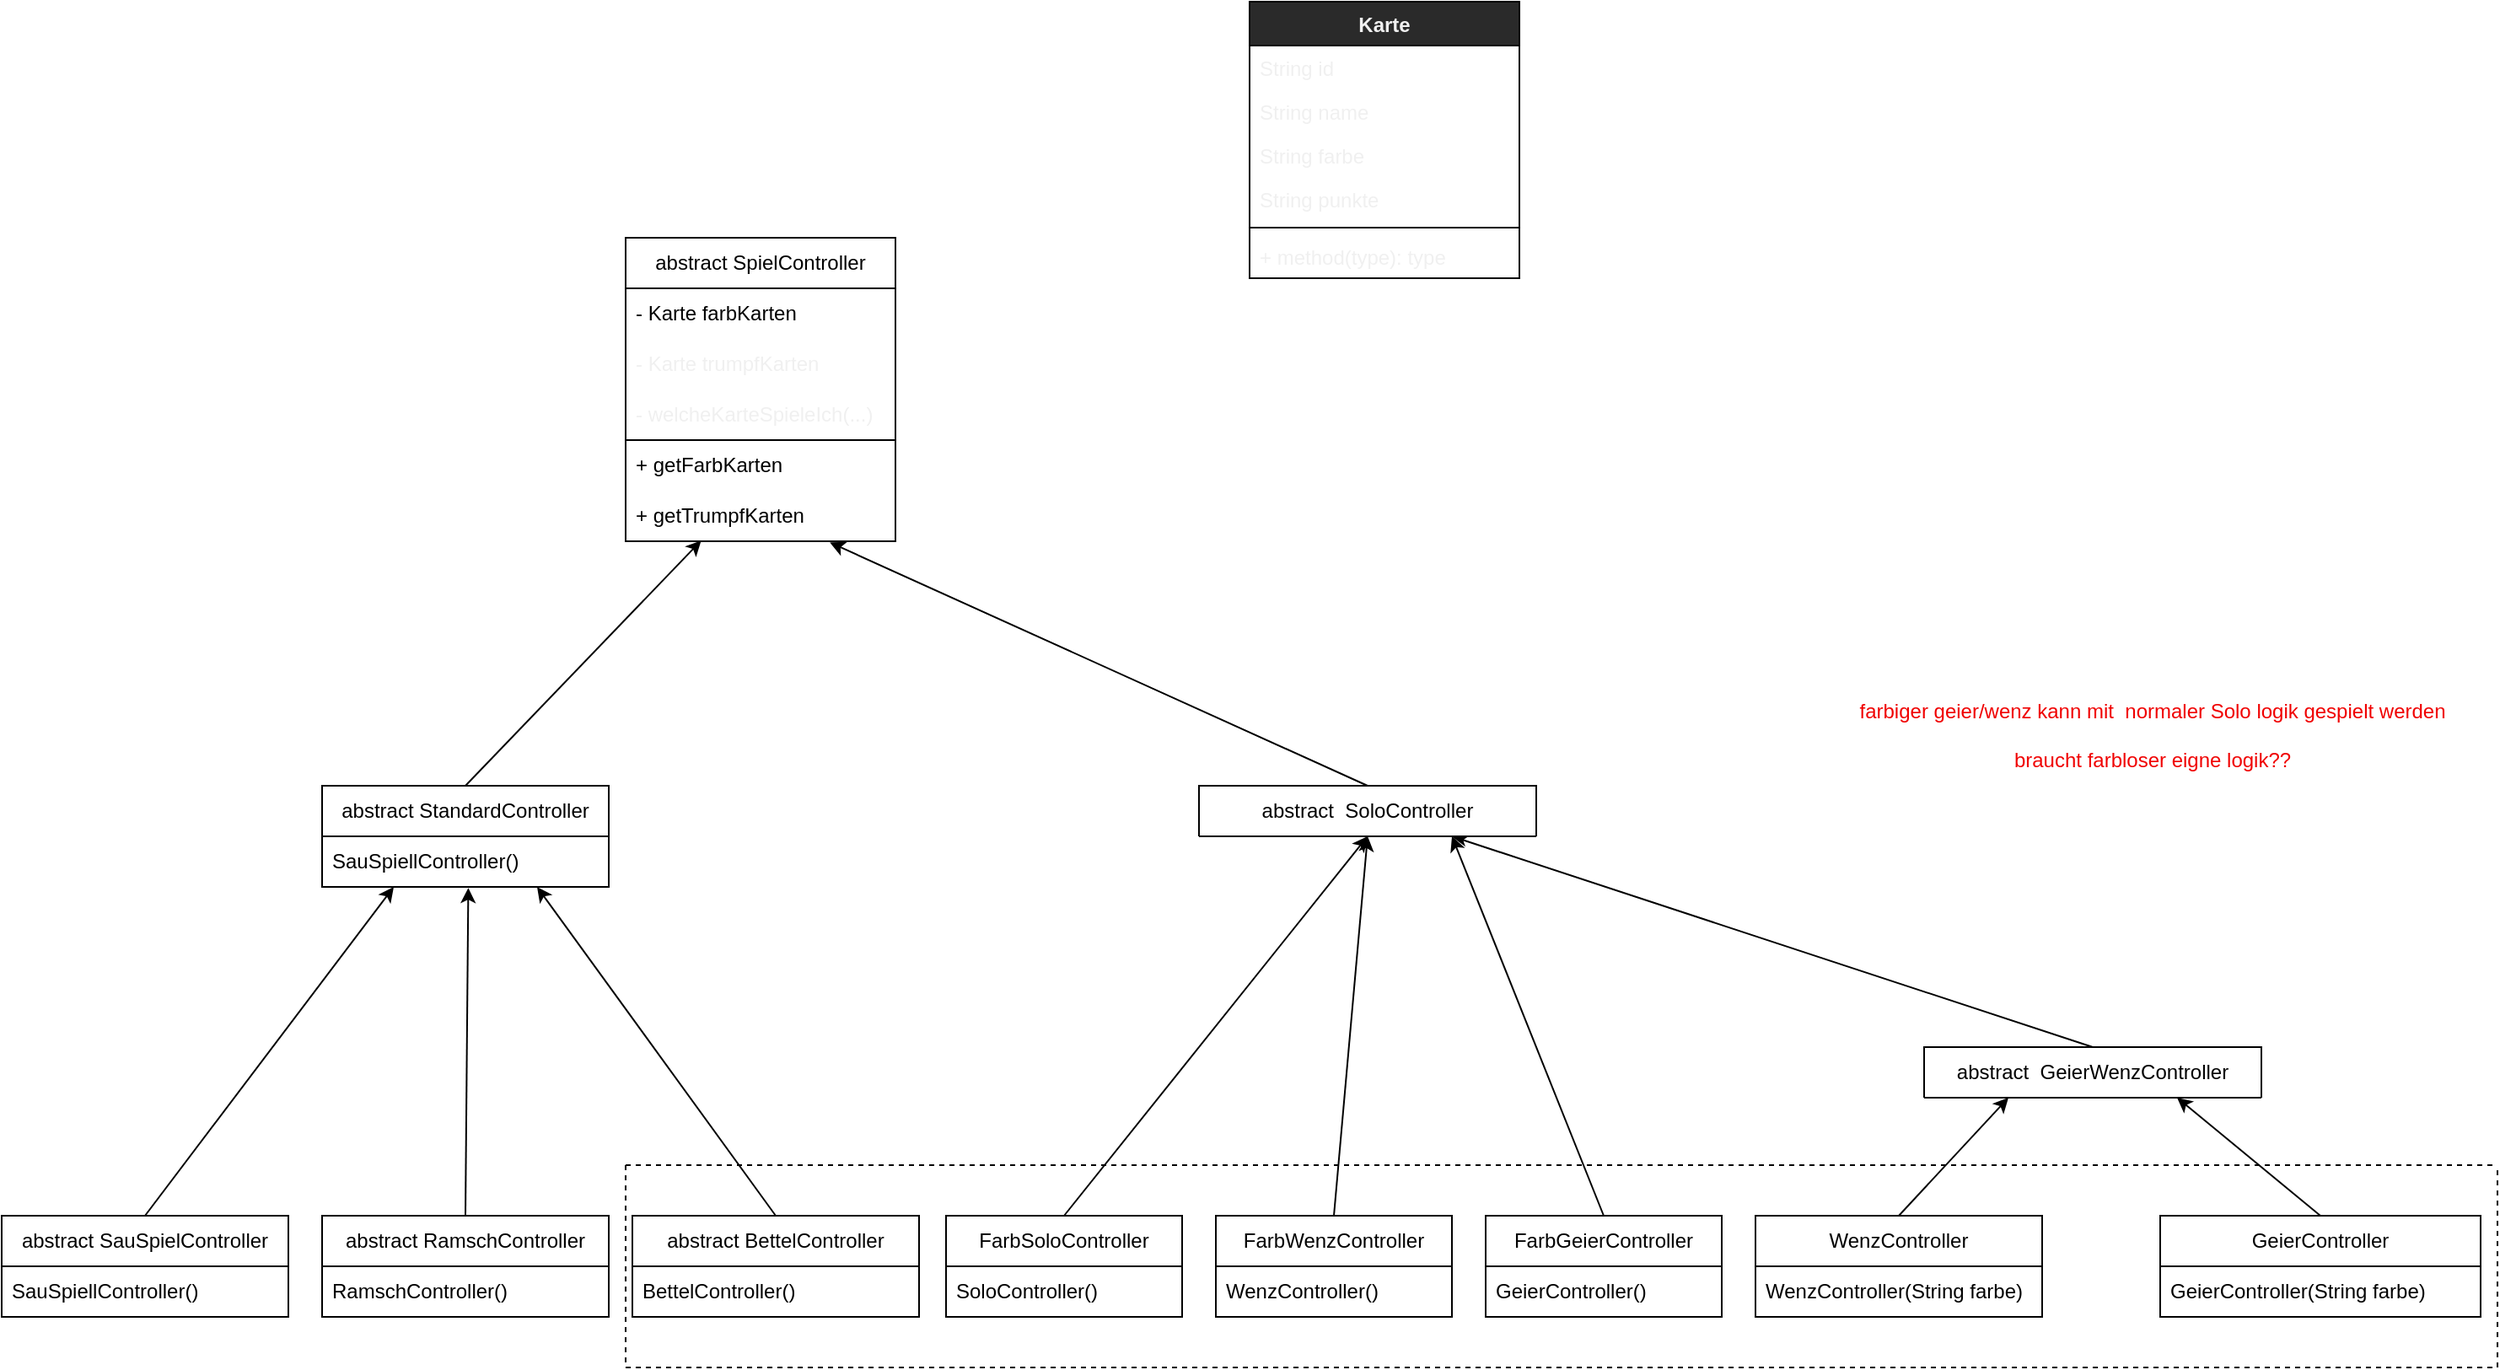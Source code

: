 <mxfile version="20.5.3" type="embed"><diagram name="Seite-1" id="N-wpoMVqaxemK1_fbJU3"><mxGraphModel dx="481" dy="722" grid="1" gridSize="10" guides="1" tooltips="1" connect="1" arrows="1" fold="1" page="1" pageScale="1" pageWidth="827" pageHeight="1169" math="0" shadow="0"><root><mxCell id="0"/><mxCell id="1" parent="0"/><mxCell id="zuZhhUDICmTr5Qu2Rz0L-1" value="abstract SpielController" style="swimlane;fontStyle=0;childLayout=stackLayout;horizontal=1;startSize=30;horizontalStack=0;resizeParent=1;resizeParentMax=0;resizeLast=0;collapsible=1;marginBottom=0;whiteSpace=wrap;html=1;fillColor=default;" parent="1" vertex="1"><mxGeometry x="410" y="260" width="160" height="180" as="geometry"><mxRectangle x="230" y="260" width="120" height="30" as="alternateBounds"/></mxGeometry></mxCell><mxCell id="11" value="" style="swimlane;fontStyle=0;childLayout=stackLayout;horizontal=1;startSize=0;horizontalStack=0;resizeParent=1;resizeParentMax=0;resizeLast=0;collapsible=1;marginBottom=0;whiteSpace=wrap;html=1;swimlaneLine=0;fillColor=none;" parent="zuZhhUDICmTr5Qu2Rz0L-1" vertex="1"><mxGeometry y="30" width="160" height="90" as="geometry"><mxRectangle y="30" width="160" height="40" as="alternateBounds"/></mxGeometry></mxCell><mxCell id="zuZhhUDICmTr5Qu2Rz0L-3" value="- Karte farbKarten" style="text;strokeColor=none;fillColor=none;align=left;verticalAlign=middle;spacingLeft=4;spacingRight=4;overflow=hidden;points=[[0,0.5],[1,0.5]];portConstraint=eastwest;rotatable=0;whiteSpace=wrap;html=1;" parent="11" vertex="1"><mxGeometry width="160" height="30" as="geometry"/></mxCell><mxCell id="zuZhhUDICmTr5Qu2Rz0L-2" value="- Karte trumpfKarten" style="text;strokeColor=none;fillColor=none;align=left;verticalAlign=middle;spacingLeft=4;spacingRight=4;overflow=hidden;points=[[0,0.5],[1,0.5]];portConstraint=eastwest;rotatable=0;whiteSpace=wrap;html=1;fontColor=#F0F0F0;" parent="11" vertex="1"><mxGeometry y="30" width="160" height="30" as="geometry"/></mxCell><mxCell id="61" value="- welcheKarteSpieleIch(...)" style="text;strokeColor=none;fillColor=none;align=left;verticalAlign=middle;spacingLeft=4;spacingRight=4;overflow=hidden;points=[[0,0.5],[1,0.5]];portConstraint=eastwest;rotatable=0;whiteSpace=wrap;html=1;fontColor=#F0F0F0;" vertex="1" parent="11"><mxGeometry y="60" width="160" height="30" as="geometry"/></mxCell><mxCell id="zuZhhUDICmTr5Qu2Rz0L-5" value="+ getFarbKarten" style="text;strokeColor=none;fillColor=none;align=left;verticalAlign=middle;spacingLeft=4;spacingRight=4;overflow=hidden;points=[[0,0.5],[1,0.5]];portConstraint=eastwest;rotatable=0;whiteSpace=wrap;html=1;" parent="zuZhhUDICmTr5Qu2Rz0L-1" vertex="1"><mxGeometry y="120" width="160" height="30" as="geometry"/></mxCell><mxCell id="zuZhhUDICmTr5Qu2Rz0L-9" value="+ getTrumpfKarten" style="text;strokeColor=none;fillColor=none;align=left;verticalAlign=middle;spacingLeft=4;spacingRight=4;overflow=hidden;points=[[0,0.5],[1,0.5]];portConstraint=eastwest;rotatable=0;whiteSpace=wrap;html=1;" parent="zuZhhUDICmTr5Qu2Rz0L-1" vertex="1"><mxGeometry y="150" width="160" height="30" as="geometry"/></mxCell><mxCell id="zuZhhUDICmTr5Qu2Rz0L-15" value="" style="endArrow=classic;html=1;rounded=0;exitX=0.5;exitY=0;exitDx=0;exitDy=0;entryX=0.28;entryY=0.987;entryDx=0;entryDy=0;entryPerimeter=0;" parent="1" source="zuZhhUDICmTr5Qu2Rz0L-16" target="zuZhhUDICmTr5Qu2Rz0L-9" edge="1"><mxGeometry width="50" height="50" relative="1" as="geometry"><mxPoint x="290" y="520" as="sourcePoint"/><mxPoint x="340" y="470" as="targetPoint"/></mxGeometry></mxCell><mxCell id="zuZhhUDICmTr5Qu2Rz0L-16" value="abstract StandardController" style="swimlane;fontStyle=0;childLayout=stackLayout;horizontal=1;startSize=30;horizontalStack=0;resizeParent=1;resizeParentMax=0;resizeLast=0;collapsible=1;marginBottom=0;whiteSpace=wrap;html=1;" parent="1" vertex="1"><mxGeometry x="230" y="585" width="170" height="60" as="geometry"/></mxCell><mxCell id="zuZhhUDICmTr5Qu2Rz0L-20" value="&lt;span style=&quot;text-align: center;&quot;&gt;SauSpiellController()&lt;/span&gt;" style="text;strokeColor=none;fillColor=none;align=left;verticalAlign=middle;spacingLeft=4;spacingRight=4;overflow=hidden;points=[[0,0.5],[1,0.5]];portConstraint=eastwest;rotatable=0;whiteSpace=wrap;html=1;" parent="zuZhhUDICmTr5Qu2Rz0L-16" vertex="1"><mxGeometry y="30" width="170" height="30" as="geometry"/></mxCell><mxCell id="4" value="" style="endArrow=classic;html=1;rounded=0;entryX=0.757;entryY=1.024;entryDx=0;entryDy=0;entryPerimeter=0;exitX=0.5;exitY=0;exitDx=0;exitDy=0;startArrow=none;" parent="1" source="32" target="zuZhhUDICmTr5Qu2Rz0L-9" edge="1"><mxGeometry width="50" height="50" relative="1" as="geometry"><mxPoint x="360" y="400" as="sourcePoint"/><mxPoint x="410" y="350" as="targetPoint"/></mxGeometry></mxCell><mxCell id="26" value="abstract SauSpielController" style="swimlane;fontStyle=0;childLayout=stackLayout;horizontal=1;startSize=30;horizontalStack=0;resizeParent=1;resizeParentMax=0;resizeLast=0;collapsible=1;marginBottom=0;whiteSpace=wrap;html=1;" parent="1" vertex="1"><mxGeometry x="40" y="840" width="170" height="60" as="geometry"/></mxCell><mxCell id="27" value="&lt;span style=&quot;text-align: center;&quot;&gt;SauSpiellController()&lt;/span&gt;" style="text;strokeColor=none;fillColor=none;align=left;verticalAlign=middle;spacingLeft=4;spacingRight=4;overflow=hidden;points=[[0,0.5],[1,0.5]];portConstraint=eastwest;rotatable=0;whiteSpace=wrap;html=1;" parent="26" vertex="1"><mxGeometry y="30" width="170" height="30" as="geometry"/></mxCell><mxCell id="28" value="" style="endArrow=classic;html=1;rounded=0;exitX=0.5;exitY=0;exitDx=0;exitDy=0;entryX=0.25;entryY=1;entryDx=0;entryDy=0;" parent="1" source="26" target="zuZhhUDICmTr5Qu2Rz0L-16" edge="1"><mxGeometry width="50" height="50" relative="1" as="geometry"><mxPoint x="210" y="740" as="sourcePoint"/><mxPoint x="260" y="690" as="targetPoint"/></mxGeometry></mxCell><mxCell id="29" value="FarbSoloController" style="swimlane;fontStyle=0;childLayout=stackLayout;horizontal=1;startSize=30;horizontalStack=0;resizeParent=1;resizeParentMax=0;resizeLast=0;collapsible=1;marginBottom=0;whiteSpace=wrap;html=1;" parent="1" vertex="1"><mxGeometry x="600" y="840" width="140" height="60" as="geometry"/></mxCell><mxCell id="30" value="&lt;span style=&quot;text-align: center;&quot;&gt;SoloController()&lt;/span&gt;" style="text;strokeColor=none;fillColor=none;align=left;verticalAlign=middle;spacingLeft=4;spacingRight=4;overflow=hidden;points=[[0,0.5],[1,0.5]];portConstraint=eastwest;rotatable=0;whiteSpace=wrap;html=1;" parent="29" vertex="1"><mxGeometry y="30" width="140" height="30" as="geometry"/></mxCell><mxCell id="31" value="" style="endArrow=classic;html=1;rounded=0;exitX=0.5;exitY=0;exitDx=0;exitDy=0;entryX=0.5;entryY=1;entryDx=0;entryDy=0;" parent="1" source="29" target="32" edge="1"><mxGeometry width="50" height="50" relative="1" as="geometry"><mxPoint x="680" y="700" as="sourcePoint"/><mxPoint x="730" y="650" as="targetPoint"/></mxGeometry></mxCell><mxCell id="32" value="abstract&amp;nbsp; SoloController" style="swimlane;fontStyle=0;childLayout=stackLayout;horizontal=1;startSize=30;horizontalStack=0;resizeParent=1;resizeParentMax=0;resizeLast=0;collapsible=1;marginBottom=0;whiteSpace=wrap;html=1;" parent="1" vertex="1"><mxGeometry x="750" y="585" width="200" height="30" as="geometry"/></mxCell><mxCell id="33" value="" style="endArrow=classicThin;html=1;rounded=0;exitX=0.5;exitY=0;exitDx=0;exitDy=0;entryX=0.75;entryY=1;entryDx=0;entryDy=0;startArrow=none;startFill=0;endFill=1;" parent="1" source="2" target="32" edge="1"><mxGeometry width="50" height="50" relative="1" as="geometry"><mxPoint x="883.5" y="700" as="sourcePoint"/><mxPoint x="720" y="620" as="targetPoint"/></mxGeometry></mxCell><mxCell id="34" value="abstract BettelController" style="swimlane;fontStyle=0;childLayout=stackLayout;horizontal=1;startSize=30;horizontalStack=0;resizeParent=1;resizeParentMax=0;resizeLast=0;collapsible=1;marginBottom=0;whiteSpace=wrap;html=1;" parent="1" vertex="1"><mxGeometry x="414" y="840" width="170" height="60" as="geometry"/></mxCell><mxCell id="35" value="&lt;span style=&quot;text-align: center;&quot;&gt;BettelController()&lt;/span&gt;" style="text;strokeColor=none;fillColor=none;align=left;verticalAlign=middle;spacingLeft=4;spacingRight=4;overflow=hidden;points=[[0,0.5],[1,0.5]];portConstraint=eastwest;rotatable=0;whiteSpace=wrap;html=1;" parent="34" vertex="1"><mxGeometry y="30" width="170" height="30" as="geometry"/></mxCell><mxCell id="36" value="" style="endArrow=classic;html=1;rounded=0;exitX=0.5;exitY=0;exitDx=0;exitDy=0;entryX=0.75;entryY=1;entryDx=0;entryDy=0;" parent="1" source="34" target="zuZhhUDICmTr5Qu2Rz0L-16" edge="1"><mxGeometry width="50" height="50" relative="1" as="geometry"><mxPoint x="460" y="690" as="sourcePoint"/><mxPoint x="510" y="640" as="targetPoint"/></mxGeometry></mxCell><mxCell id="37" value="abstract RamschController" style="swimlane;fontStyle=0;childLayout=stackLayout;horizontal=1;startSize=30;horizontalStack=0;resizeParent=1;resizeParentMax=0;resizeLast=0;collapsible=1;marginBottom=0;whiteSpace=wrap;html=1;" parent="1" vertex="1"><mxGeometry x="230" y="840" width="170" height="60" as="geometry"/></mxCell><mxCell id="38" value="&lt;span style=&quot;text-align: center;&quot;&gt;RamschController()&lt;/span&gt;" style="text;strokeColor=none;fillColor=none;align=left;verticalAlign=middle;spacingLeft=4;spacingRight=4;overflow=hidden;points=[[0,0.5],[1,0.5]];portConstraint=eastwest;rotatable=0;whiteSpace=wrap;html=1;" parent="37" vertex="1"><mxGeometry y="30" width="170" height="30" as="geometry"/></mxCell><mxCell id="39" value="" style="endArrow=classic;html=1;rounded=0;exitX=0.5;exitY=0;exitDx=0;exitDy=0;entryX=0.51;entryY=1.02;entryDx=0;entryDy=0;entryPerimeter=0;" parent="1" source="37" target="zuZhhUDICmTr5Qu2Rz0L-20" edge="1"><mxGeometry width="50" height="50" relative="1" as="geometry"><mxPoint x="410" y="700" as="sourcePoint"/><mxPoint x="460" y="650" as="targetPoint"/></mxGeometry></mxCell><mxCell id="41" value="" style="swimlane;startSize=0;fillColor=none;dashed=1;" parent="1" vertex="1"><mxGeometry x="410" y="810" width="1110" height="120" as="geometry"/></mxCell><mxCell id="43" value="FarbWenzController" style="swimlane;fontStyle=0;childLayout=stackLayout;horizontal=1;startSize=30;horizontalStack=0;resizeParent=1;resizeParentMax=0;resizeLast=0;collapsible=1;marginBottom=0;whiteSpace=wrap;html=1;" parent="41" vertex="1"><mxGeometry x="350" y="30" width="140" height="60" as="geometry"/></mxCell><mxCell id="44" value="&lt;span style=&quot;text-align: center;&quot;&gt;WenzController()&lt;/span&gt;" style="text;strokeColor=none;fillColor=none;align=left;verticalAlign=middle;spacingLeft=4;spacingRight=4;overflow=hidden;points=[[0,0.5],[1,0.5]];portConstraint=eastwest;rotatable=0;whiteSpace=wrap;html=1;" parent="43" vertex="1"><mxGeometry y="30" width="140" height="30" as="geometry"/></mxCell><mxCell id="45" value="FarbGeierController" style="swimlane;fontStyle=0;childLayout=stackLayout;horizontal=1;startSize=30;horizontalStack=0;resizeParent=1;resizeParentMax=0;resizeLast=0;collapsible=1;marginBottom=0;whiteSpace=wrap;html=1;" parent="41" vertex="1"><mxGeometry x="510" y="30" width="140" height="60" as="geometry"/></mxCell><mxCell id="46" value="&lt;span style=&quot;text-align: center;&quot;&gt;GeierController()&lt;/span&gt;" style="text;strokeColor=none;fillColor=none;align=left;verticalAlign=middle;spacingLeft=4;spacingRight=4;overflow=hidden;points=[[0,0.5],[1,0.5]];portConstraint=eastwest;rotatable=0;whiteSpace=wrap;html=1;" parent="45" vertex="1"><mxGeometry y="30" width="140" height="30" as="geometry"/></mxCell><mxCell id="15" value="WenzController" style="swimlane;fontStyle=0;childLayout=stackLayout;horizontal=1;startSize=30;horizontalStack=0;resizeParent=1;resizeParentMax=0;resizeLast=0;collapsible=1;marginBottom=0;whiteSpace=wrap;html=1;" parent="41" vertex="1"><mxGeometry x="670" y="30" width="170" height="60" as="geometry"/></mxCell><mxCell id="16" value="&lt;span style=&quot;text-align: center;&quot;&gt;WenzController(String farbe)&lt;/span&gt;" style="text;strokeColor=none;fillColor=none;align=left;verticalAlign=middle;spacingLeft=4;spacingRight=4;overflow=hidden;points=[[0,0.5],[1,0.5]];portConstraint=eastwest;rotatable=0;whiteSpace=wrap;html=1;" parent="15" vertex="1"><mxGeometry y="30" width="170" height="30" as="geometry"/></mxCell><mxCell id="17" value="GeierController" style="swimlane;fontStyle=0;childLayout=stackLayout;horizontal=1;startSize=30;horizontalStack=0;resizeParent=1;resizeParentMax=0;resizeLast=0;collapsible=1;marginBottom=0;whiteSpace=wrap;html=1;" parent="41" vertex="1"><mxGeometry x="910" y="30" width="190" height="60" as="geometry"/></mxCell><mxCell id="18" value="&lt;span style=&quot;text-align: center;&quot;&gt;GeierController&lt;/span&gt;&lt;span style=&quot;text-align: center;&quot;&gt;(String farbe)&lt;/span&gt;" style="text;strokeColor=none;fillColor=none;align=left;verticalAlign=middle;spacingLeft=4;spacingRight=4;overflow=hidden;points=[[0,0.5],[1,0.5]];portConstraint=eastwest;rotatable=0;whiteSpace=wrap;html=1;" parent="17" vertex="1"><mxGeometry y="30" width="190" height="30" as="geometry"/></mxCell><mxCell id="42" value="&lt;font color=&quot;#f00000&quot;&gt;farbiger geier/wenz kann mit&amp;nbsp; normaler Solo logik gespielt werden&lt;br&gt;&lt;br&gt;braucht farbloser eigne logik??&lt;/font&gt;" style="text;html=1;align=center;verticalAlign=middle;resizable=0;points=[];autosize=1;strokeColor=none;fillColor=none;" parent="1" vertex="1"><mxGeometry x="1130" y="525" width="370" height="60" as="geometry"/></mxCell><mxCell id="2" value="abstract&amp;nbsp; GeierWenzController" style="swimlane;fontStyle=0;childLayout=stackLayout;horizontal=1;startSize=30;horizontalStack=0;resizeParent=1;resizeParentMax=0;resizeLast=0;collapsible=1;marginBottom=0;whiteSpace=wrap;html=1;" parent="1" vertex="1"><mxGeometry x="1180" y="740" width="200" height="30" as="geometry"/></mxCell><mxCell id="24" value="" style="endArrow=classic;html=1;rounded=0;entryX=0.25;entryY=1;entryDx=0;entryDy=0;exitX=0.5;exitY=0;exitDx=0;exitDy=0;" parent="1" source="15" target="2" edge="1"><mxGeometry width="50" height="50" relative="1" as="geometry"><mxPoint x="1043.5" y="710" as="sourcePoint"/><mxPoint x="1093.5" y="660" as="targetPoint"/></mxGeometry></mxCell><mxCell id="25" value="" style="endArrow=classic;html=1;rounded=0;entryX=0.75;entryY=1;entryDx=0;entryDy=0;exitX=0.5;exitY=0;exitDx=0;exitDy=0;" parent="1" source="17" target="2" edge="1"><mxGeometry width="50" height="50" relative="1" as="geometry"><mxPoint x="1043.5" y="710" as="sourcePoint"/><mxPoint x="1093.5" y="660" as="targetPoint"/></mxGeometry></mxCell><mxCell id="48" value="" style="endArrow=classic;html=1;rounded=0;fontColor=#F00000;exitX=0.5;exitY=0;exitDx=0;exitDy=0;entryX=0.5;entryY=1;entryDx=0;entryDy=0;" parent="1" source="43" target="32" edge="1"><mxGeometry width="50" height="50" relative="1" as="geometry"><mxPoint x="990" y="790" as="sourcePoint"/><mxPoint x="1040" y="740" as="targetPoint"/></mxGeometry></mxCell><mxCell id="49" value="" style="endArrow=classic;html=1;rounded=0;fontColor=#F00000;exitX=0.5;exitY=0;exitDx=0;exitDy=0;entryX=0.75;entryY=1;entryDx=0;entryDy=0;" parent="1" source="45" target="32" edge="1"><mxGeometry width="50" height="50" relative="1" as="geometry"><mxPoint x="990" y="790" as="sourcePoint"/><mxPoint x="1040" y="740" as="targetPoint"/></mxGeometry></mxCell><mxCell id="54" value="Karte" style="swimlane;fontStyle=1;align=center;verticalAlign=top;childLayout=stackLayout;horizontal=1;startSize=26;horizontalStack=0;resizeParent=1;resizeParentMax=0;resizeLast=0;collapsible=1;marginBottom=0;fontColor=#F0F0F0;fillColor=#2A2A2A;" parent="1" vertex="1"><mxGeometry x="780" y="120" width="160" height="164" as="geometry"/></mxCell><mxCell id="55" value="String id&#10;" style="text;strokeColor=none;fillColor=none;align=left;verticalAlign=top;spacingLeft=4;spacingRight=4;overflow=hidden;rotatable=0;points=[[0,0.5],[1,0.5]];portConstraint=eastwest;fontColor=#F0F0F0;" parent="54" vertex="1"><mxGeometry y="26" width="160" height="26" as="geometry"/></mxCell><mxCell id="58" value="String name" style="text;strokeColor=none;fillColor=none;align=left;verticalAlign=top;spacingLeft=4;spacingRight=4;overflow=hidden;rotatable=0;points=[[0,0.5],[1,0.5]];portConstraint=eastwest;fontColor=#F0F0F0;" parent="54" vertex="1"><mxGeometry y="52" width="160" height="26" as="geometry"/></mxCell><mxCell id="59" value="String farbe" style="text;strokeColor=none;fillColor=none;align=left;verticalAlign=top;spacingLeft=4;spacingRight=4;overflow=hidden;rotatable=0;points=[[0,0.5],[1,0.5]];portConstraint=eastwest;fontColor=#F0F0F0;" parent="54" vertex="1"><mxGeometry y="78" width="160" height="26" as="geometry"/></mxCell><mxCell id="60" value="String punkte" style="text;strokeColor=none;fillColor=none;align=left;verticalAlign=top;spacingLeft=4;spacingRight=4;overflow=hidden;rotatable=0;points=[[0,0.5],[1,0.5]];portConstraint=eastwest;fontColor=#F0F0F0;" parent="54" vertex="1"><mxGeometry y="104" width="160" height="26" as="geometry"/></mxCell><mxCell id="56" value="" style="line;strokeWidth=1;fillColor=none;align=left;verticalAlign=middle;spacingTop=-1;spacingLeft=3;spacingRight=3;rotatable=0;labelPosition=right;points=[];portConstraint=eastwest;strokeColor=inherit;fontColor=#F0F0F0;" parent="54" vertex="1"><mxGeometry y="130" width="160" height="8" as="geometry"/></mxCell><mxCell id="57" value="+ method(type): type" style="text;strokeColor=none;fillColor=none;align=left;verticalAlign=top;spacingLeft=4;spacingRight=4;overflow=hidden;rotatable=0;points=[[0,0.5],[1,0.5]];portConstraint=eastwest;fontColor=#F0F0F0;" parent="54" vertex="1"><mxGeometry y="138" width="160" height="26" as="geometry"/></mxCell></root></mxGraphModel></diagram></mxfile>